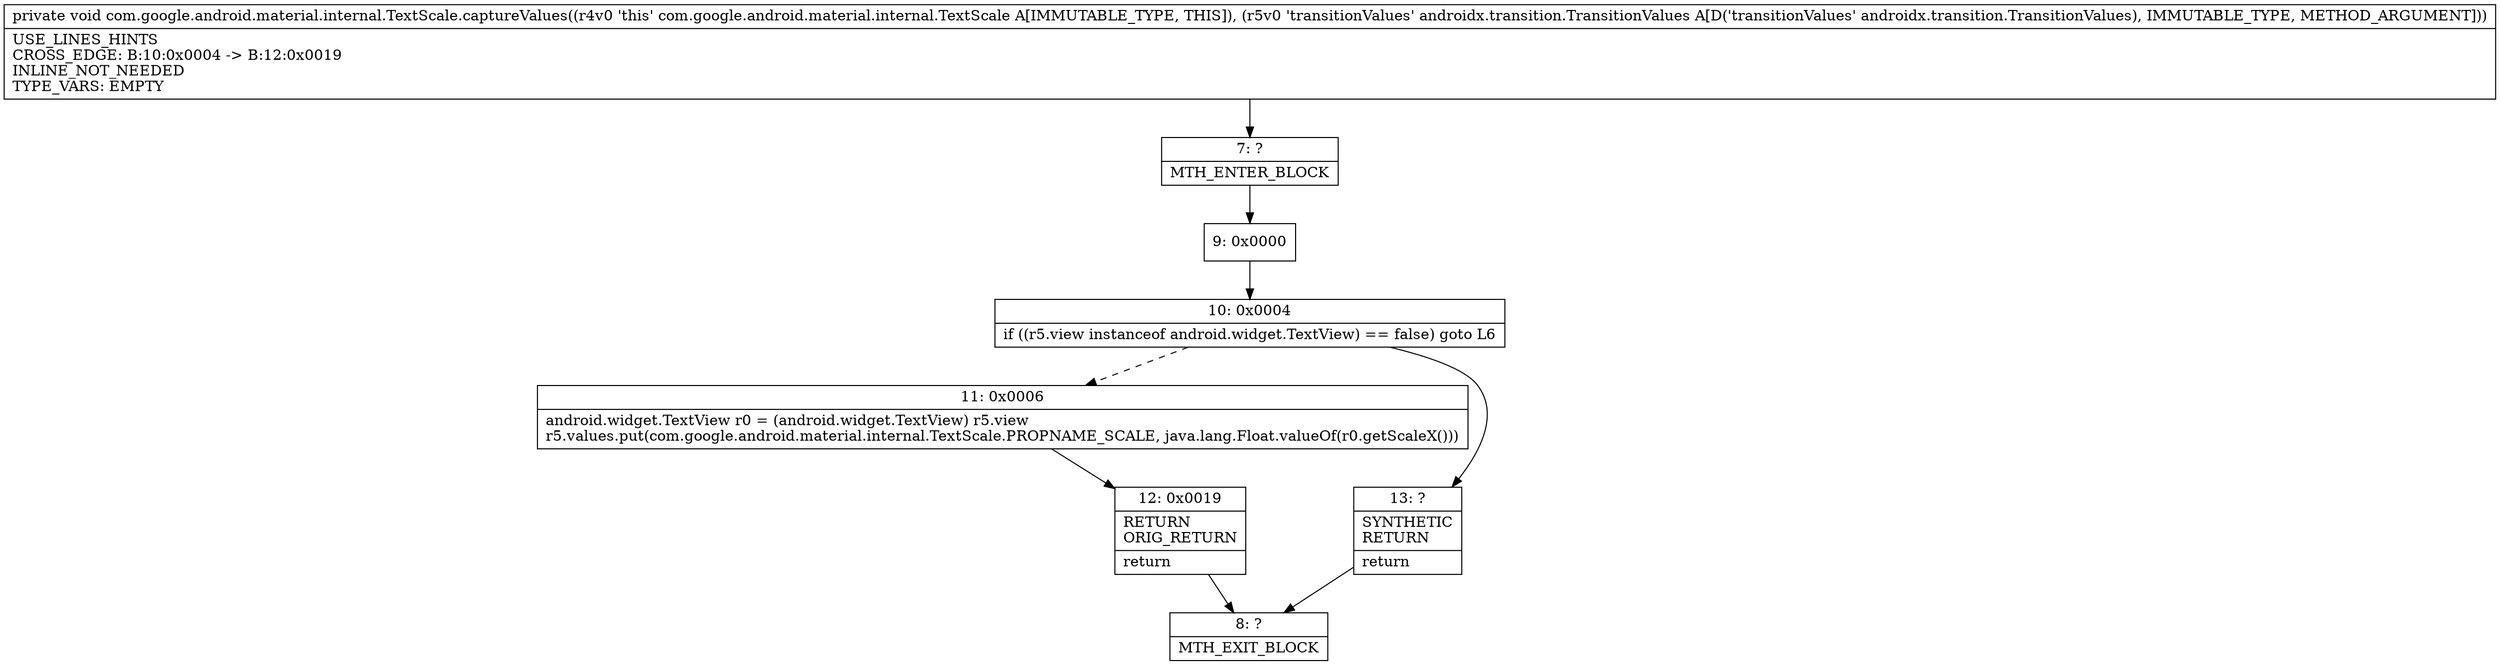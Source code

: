 digraph "CFG forcom.google.android.material.internal.TextScale.captureValues(Landroidx\/transition\/TransitionValues;)V" {
Node_7 [shape=record,label="{7\:\ ?|MTH_ENTER_BLOCK\l}"];
Node_9 [shape=record,label="{9\:\ 0x0000}"];
Node_10 [shape=record,label="{10\:\ 0x0004|if ((r5.view instanceof android.widget.TextView) == false) goto L6\l}"];
Node_11 [shape=record,label="{11\:\ 0x0006|android.widget.TextView r0 = (android.widget.TextView) r5.view\lr5.values.put(com.google.android.material.internal.TextScale.PROPNAME_SCALE, java.lang.Float.valueOf(r0.getScaleX()))\l}"];
Node_12 [shape=record,label="{12\:\ 0x0019|RETURN\lORIG_RETURN\l|return\l}"];
Node_8 [shape=record,label="{8\:\ ?|MTH_EXIT_BLOCK\l}"];
Node_13 [shape=record,label="{13\:\ ?|SYNTHETIC\lRETURN\l|return\l}"];
MethodNode[shape=record,label="{private void com.google.android.material.internal.TextScale.captureValues((r4v0 'this' com.google.android.material.internal.TextScale A[IMMUTABLE_TYPE, THIS]), (r5v0 'transitionValues' androidx.transition.TransitionValues A[D('transitionValues' androidx.transition.TransitionValues), IMMUTABLE_TYPE, METHOD_ARGUMENT]))  | USE_LINES_HINTS\lCROSS_EDGE: B:10:0x0004 \-\> B:12:0x0019\lINLINE_NOT_NEEDED\lTYPE_VARS: EMPTY\l}"];
MethodNode -> Node_7;Node_7 -> Node_9;
Node_9 -> Node_10;
Node_10 -> Node_11[style=dashed];
Node_10 -> Node_13;
Node_11 -> Node_12;
Node_12 -> Node_8;
Node_13 -> Node_8;
}


